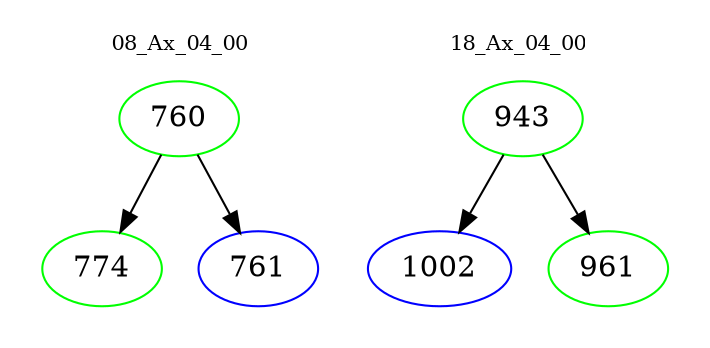 digraph{
subgraph cluster_0 {
color = white
label = "08_Ax_04_00";
fontsize=10;
T0_760 [label="760", color="green"]
T0_760 -> T0_774 [color="black"]
T0_774 [label="774", color="green"]
T0_760 -> T0_761 [color="black"]
T0_761 [label="761", color="blue"]
}
subgraph cluster_1 {
color = white
label = "18_Ax_04_00";
fontsize=10;
T1_943 [label="943", color="green"]
T1_943 -> T1_1002 [color="black"]
T1_1002 [label="1002", color="blue"]
T1_943 -> T1_961 [color="black"]
T1_961 [label="961", color="green"]
}
}
